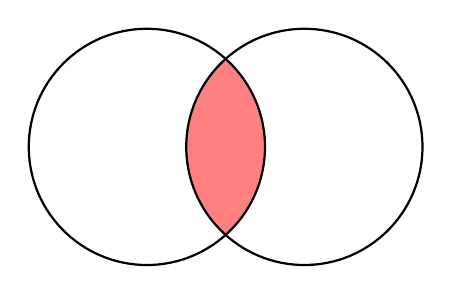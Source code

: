 \begin{tikzpicture}
\def\circleA{(0,0) circle (1.5cm)}
\def\circleB{(0:2cm) circle (1.5cm)}
		\begin{scope}
		\clip \circleA;
		\clip \circleB;
		\fill[red!50] \circleA;
		\end{scope}
		\draw[thick] \circleA; 
		\draw[thick] \circleB; 
\end{tikzpicture}